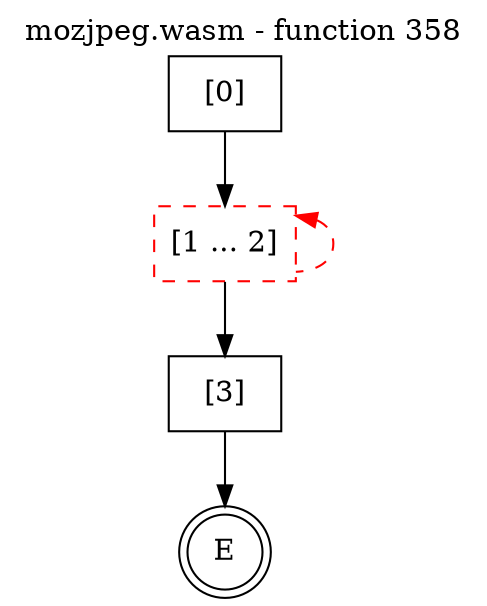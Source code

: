digraph finite_state_machine {
    label = "mozjpeg.wasm - function 358"
    labelloc =  t
    labelfontsize = 16
    labelfontcolor = black
    labelfontname = "Helvetica"
    node [shape = doublecircle]; E ;
    node [shape = box];
    node [shape=box, color=black, style=solid] 0[label="[0]"]
    node [shape=box, color=red, style=dashed] 1[label="[1 ... 2]"]
    node [shape=box, color=black, style=solid] 3[label="[3]"]
    0 -> 1;
    1 -> 3;
    1 -> 1[style="dashed" color="red" dir=back];
    3 -> E;
}
